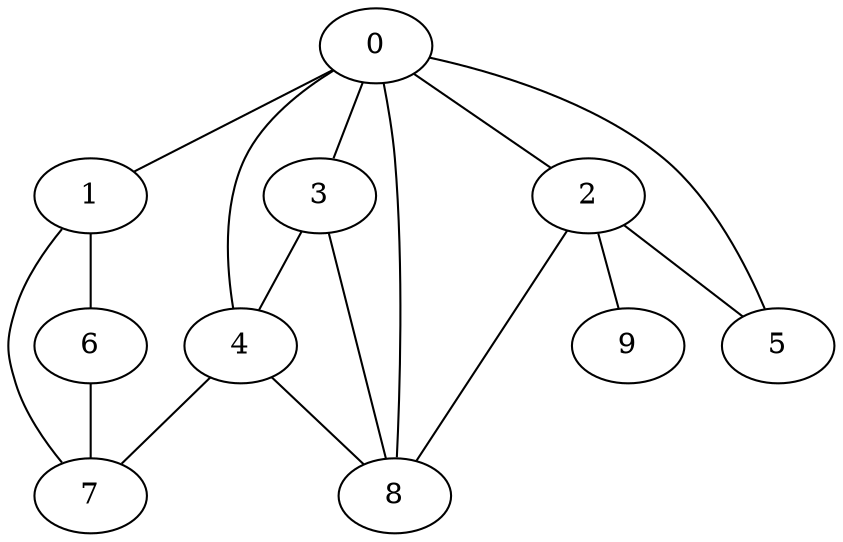 
graph graphname {
    0 -- 1
0 -- 2
0 -- 3
0 -- 4
0 -- 5
0 -- 8
1 -- 6
1 -- 7
2 -- 8
2 -- 9
2 -- 5
3 -- 8
3 -- 4
4 -- 7
4 -- 8
6 -- 7

}

